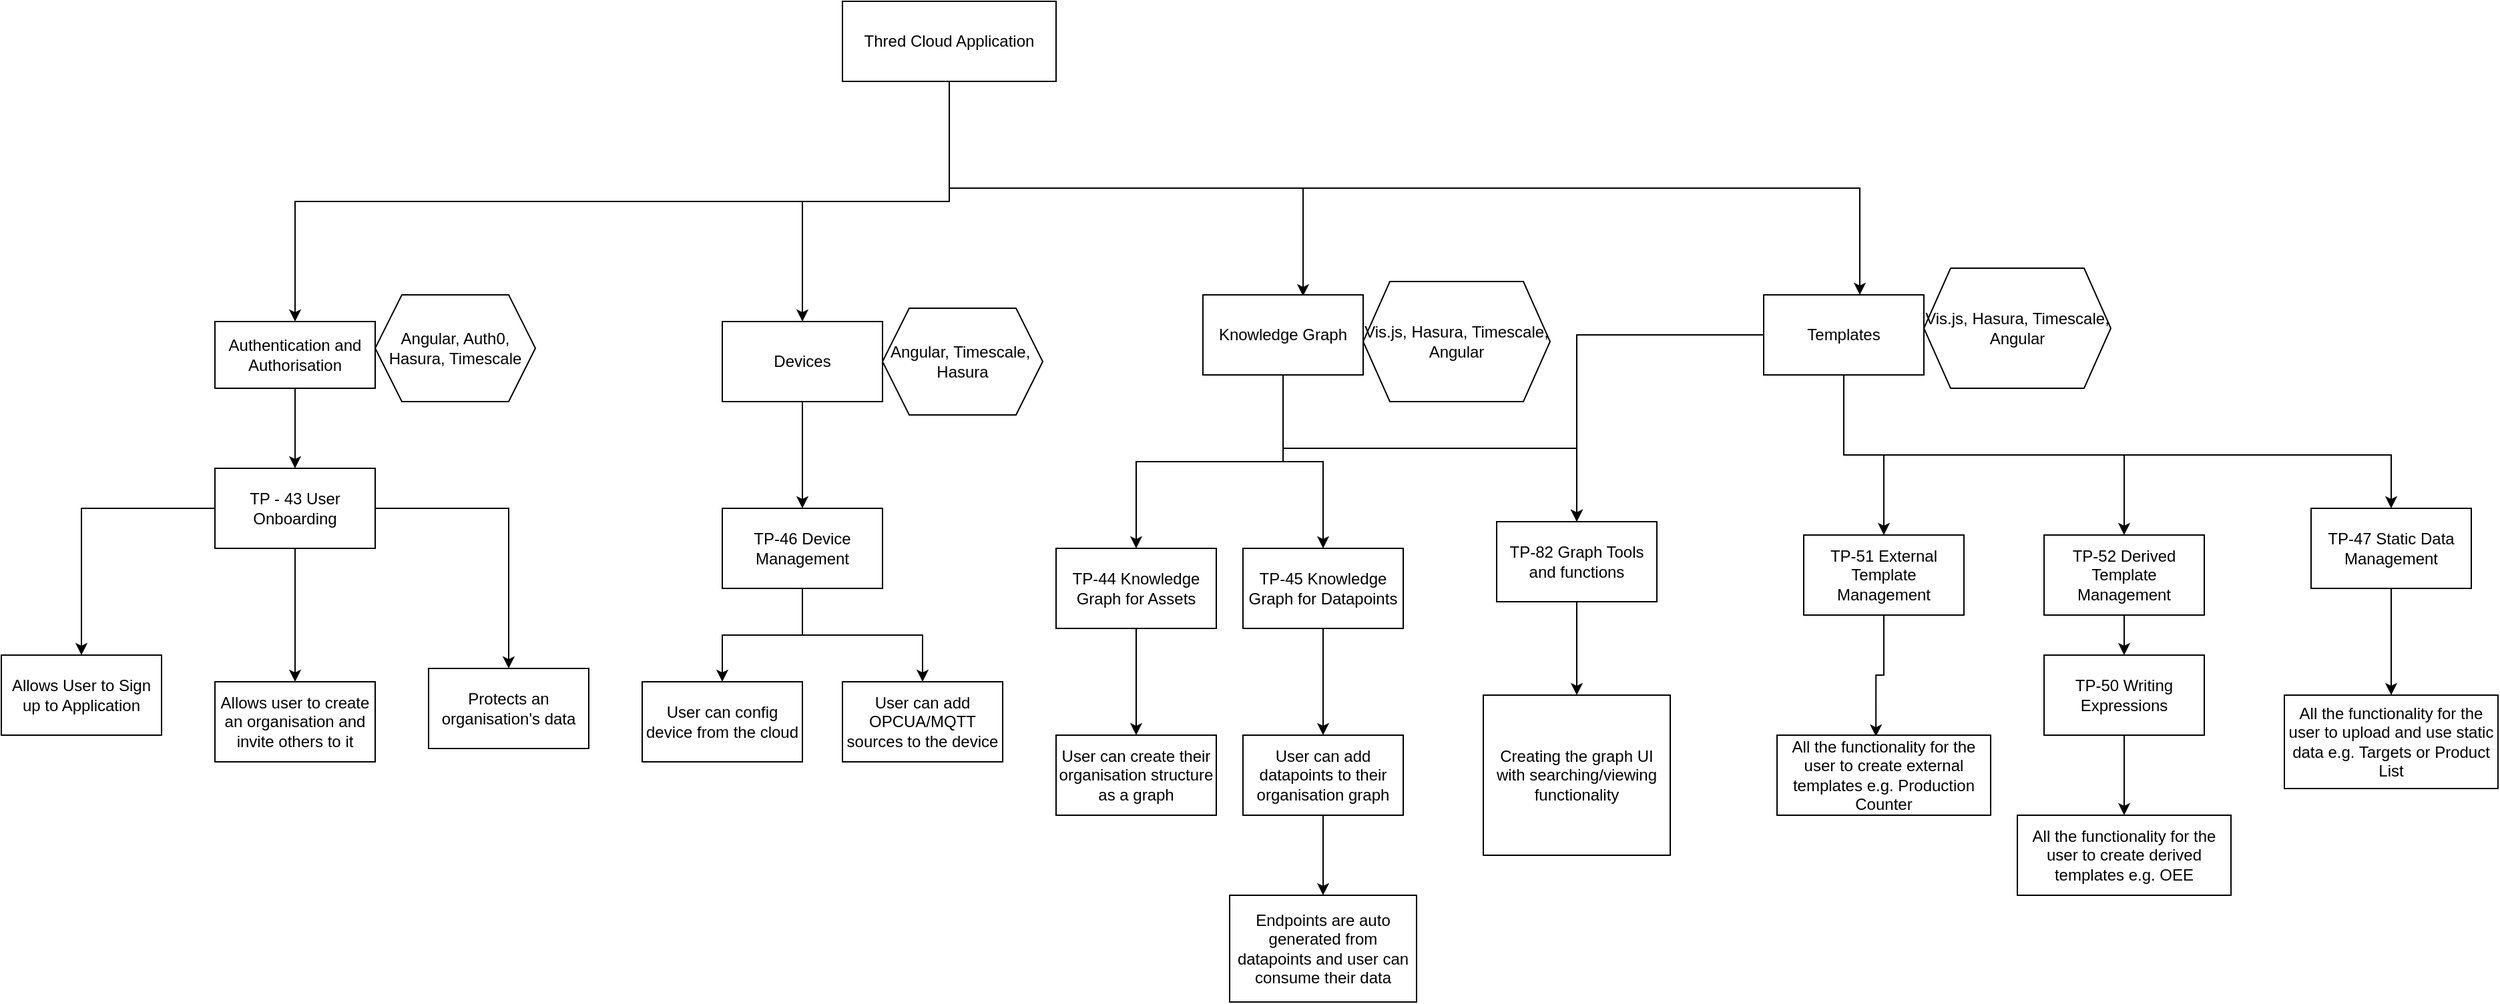 <mxfile version="14.9.3" type="github">
  <diagram id="k9O_OS2iNa6wNnboMolM" name="Page-1">
    <mxGraphModel dx="2431" dy="1514" grid="1" gridSize="10" guides="1" tooltips="1" connect="1" arrows="1" fold="1" page="0" pageScale="1" pageWidth="827" pageHeight="1169" math="0" shadow="0">
      <root>
        <mxCell id="0" />
        <mxCell id="1" parent="0" />
        <mxCell id="DdkuNmiIes4P4FLvVrSl-16" style="edgeStyle=orthogonalEdgeStyle;rounded=0;orthogonalLoop=1;jettySize=auto;html=1;exitX=0.5;exitY=1;exitDx=0;exitDy=0;" edge="1" parent="1" source="DdkuNmiIes4P4FLvVrSl-1" target="DdkuNmiIes4P4FLvVrSl-14">
          <mxGeometry relative="1" as="geometry" />
        </mxCell>
        <mxCell id="DdkuNmiIes4P4FLvVrSl-18" style="edgeStyle=orthogonalEdgeStyle;rounded=0;orthogonalLoop=1;jettySize=auto;html=1;entryX=0.5;entryY=0;entryDx=0;entryDy=0;" edge="1" parent="1" source="DdkuNmiIes4P4FLvVrSl-1" target="DdkuNmiIes4P4FLvVrSl-3">
          <mxGeometry relative="1" as="geometry" />
        </mxCell>
        <mxCell id="DdkuNmiIes4P4FLvVrSl-25" style="edgeStyle=orthogonalEdgeStyle;rounded=0;orthogonalLoop=1;jettySize=auto;html=1;entryX=0.625;entryY=0.017;entryDx=0;entryDy=0;entryPerimeter=0;exitX=0.5;exitY=1;exitDx=0;exitDy=0;" edge="1" parent="1" source="DdkuNmiIes4P4FLvVrSl-1" target="DdkuNmiIes4P4FLvVrSl-4">
          <mxGeometry relative="1" as="geometry" />
        </mxCell>
        <mxCell id="DdkuNmiIes4P4FLvVrSl-26" style="edgeStyle=orthogonalEdgeStyle;rounded=0;orthogonalLoop=1;jettySize=auto;html=1;entryX=0.6;entryY=0;entryDx=0;entryDy=0;entryPerimeter=0;exitX=0.5;exitY=1;exitDx=0;exitDy=0;" edge="1" parent="1" source="DdkuNmiIes4P4FLvVrSl-1" target="DdkuNmiIes4P4FLvVrSl-5">
          <mxGeometry relative="1" as="geometry" />
        </mxCell>
        <mxCell id="DdkuNmiIes4P4FLvVrSl-1" value="Thred Cloud Application" style="rounded=0;whiteSpace=wrap;html=1;" vertex="1" parent="1">
          <mxGeometry x="330" y="-190" width="160" height="60" as="geometry" />
        </mxCell>
        <mxCell id="DdkuNmiIes4P4FLvVrSl-9" style="edgeStyle=orthogonalEdgeStyle;rounded=0;orthogonalLoop=1;jettySize=auto;html=1;" edge="1" parent="1" source="DdkuNmiIes4P4FLvVrSl-2" target="DdkuNmiIes4P4FLvVrSl-8">
          <mxGeometry relative="1" as="geometry" />
        </mxCell>
        <mxCell id="DdkuNmiIes4P4FLvVrSl-11" style="edgeStyle=orthogonalEdgeStyle;rounded=0;orthogonalLoop=1;jettySize=auto;html=1;" edge="1" parent="1" source="DdkuNmiIes4P4FLvVrSl-2" target="DdkuNmiIes4P4FLvVrSl-10">
          <mxGeometry relative="1" as="geometry" />
        </mxCell>
        <mxCell id="DdkuNmiIes4P4FLvVrSl-13" style="edgeStyle=orthogonalEdgeStyle;rounded=0;orthogonalLoop=1;jettySize=auto;html=1;" edge="1" parent="1" source="DdkuNmiIes4P4FLvVrSl-2" target="DdkuNmiIes4P4FLvVrSl-12">
          <mxGeometry relative="1" as="geometry" />
        </mxCell>
        <mxCell id="DdkuNmiIes4P4FLvVrSl-2" value="&lt;div&gt;TP - 43 User Onboarding&lt;/div&gt;" style="rounded=0;whiteSpace=wrap;html=1;" vertex="1" parent="1">
          <mxGeometry x="-140" y="160" width="120" height="60" as="geometry" />
        </mxCell>
        <mxCell id="DdkuNmiIes4P4FLvVrSl-19" style="edgeStyle=orthogonalEdgeStyle;rounded=0;orthogonalLoop=1;jettySize=auto;html=1;entryX=0.5;entryY=0;entryDx=0;entryDy=0;" edge="1" parent="1" source="DdkuNmiIes4P4FLvVrSl-3" target="DdkuNmiIes4P4FLvVrSl-17">
          <mxGeometry relative="1" as="geometry" />
        </mxCell>
        <mxCell id="DdkuNmiIes4P4FLvVrSl-3" value="Devices" style="rounded=0;whiteSpace=wrap;html=1;" vertex="1" parent="1">
          <mxGeometry x="240" y="50" width="120" height="60" as="geometry" />
        </mxCell>
        <mxCell id="DdkuNmiIes4P4FLvVrSl-28" style="edgeStyle=orthogonalEdgeStyle;rounded=0;orthogonalLoop=1;jettySize=auto;html=1;exitX=0.5;exitY=1;exitDx=0;exitDy=0;" edge="1" parent="1" source="DdkuNmiIes4P4FLvVrSl-4" target="DdkuNmiIes4P4FLvVrSl-27">
          <mxGeometry relative="1" as="geometry" />
        </mxCell>
        <mxCell id="DdkuNmiIes4P4FLvVrSl-58" style="edgeStyle=orthogonalEdgeStyle;rounded=0;orthogonalLoop=1;jettySize=auto;html=1;" edge="1" parent="1" source="DdkuNmiIes4P4FLvVrSl-4" target="DdkuNmiIes4P4FLvVrSl-57">
          <mxGeometry relative="1" as="geometry" />
        </mxCell>
        <mxCell id="DdkuNmiIes4P4FLvVrSl-60" style="edgeStyle=orthogonalEdgeStyle;rounded=0;orthogonalLoop=1;jettySize=auto;html=1;" edge="1" parent="1" source="DdkuNmiIes4P4FLvVrSl-4" target="DdkuNmiIes4P4FLvVrSl-59">
          <mxGeometry relative="1" as="geometry" />
        </mxCell>
        <mxCell id="DdkuNmiIes4P4FLvVrSl-4" value="Knowledge Graph" style="rounded=0;whiteSpace=wrap;html=1;" vertex="1" parent="1">
          <mxGeometry x="600" y="30" width="120" height="60" as="geometry" />
        </mxCell>
        <mxCell id="DdkuNmiIes4P4FLvVrSl-29" style="edgeStyle=orthogonalEdgeStyle;rounded=0;orthogonalLoop=1;jettySize=auto;html=1;entryX=0.5;entryY=0;entryDx=0;entryDy=0;" edge="1" parent="1" source="DdkuNmiIes4P4FLvVrSl-5" target="DdkuNmiIes4P4FLvVrSl-27">
          <mxGeometry relative="1" as="geometry" />
        </mxCell>
        <mxCell id="DdkuNmiIes4P4FLvVrSl-33" style="edgeStyle=orthogonalEdgeStyle;rounded=0;orthogonalLoop=1;jettySize=auto;html=1;exitX=0.5;exitY=1;exitDx=0;exitDy=0;" edge="1" parent="1" source="DdkuNmiIes4P4FLvVrSl-5" target="DdkuNmiIes4P4FLvVrSl-32">
          <mxGeometry relative="1" as="geometry">
            <mxPoint x="980" y="140" as="sourcePoint" />
          </mxGeometry>
        </mxCell>
        <mxCell id="DdkuNmiIes4P4FLvVrSl-47" style="edgeStyle=orthogonalEdgeStyle;rounded=0;orthogonalLoop=1;jettySize=auto;html=1;exitX=0.5;exitY=1;exitDx=0;exitDy=0;" edge="1" parent="1" source="DdkuNmiIes4P4FLvVrSl-5" target="DdkuNmiIes4P4FLvVrSl-46">
          <mxGeometry relative="1" as="geometry" />
        </mxCell>
        <mxCell id="DdkuNmiIes4P4FLvVrSl-54" style="edgeStyle=orthogonalEdgeStyle;rounded=0;orthogonalLoop=1;jettySize=auto;html=1;exitX=0.5;exitY=1;exitDx=0;exitDy=0;" edge="1" parent="1" source="DdkuNmiIes4P4FLvVrSl-5" target="DdkuNmiIes4P4FLvVrSl-53">
          <mxGeometry relative="1" as="geometry">
            <Array as="points">
              <mxPoint x="1080" y="150" />
              <mxPoint x="1490" y="150" />
            </Array>
          </mxGeometry>
        </mxCell>
        <mxCell id="DdkuNmiIes4P4FLvVrSl-5" value="Templates" style="rounded=0;whiteSpace=wrap;html=1;" vertex="1" parent="1">
          <mxGeometry x="1020" y="30" width="120" height="60" as="geometry" />
        </mxCell>
        <mxCell id="DdkuNmiIes4P4FLvVrSl-8" value="Allows User to Sign up to Application" style="rounded=0;whiteSpace=wrap;html=1;" vertex="1" parent="1">
          <mxGeometry x="-300" y="300" width="120" height="60" as="geometry" />
        </mxCell>
        <mxCell id="DdkuNmiIes4P4FLvVrSl-10" value="Allows user to create an organisation and invite others to it" style="rounded=0;whiteSpace=wrap;html=1;" vertex="1" parent="1">
          <mxGeometry x="-140" y="320" width="120" height="60" as="geometry" />
        </mxCell>
        <mxCell id="DdkuNmiIes4P4FLvVrSl-12" value="Protects an organisation&#39;s data" style="whiteSpace=wrap;html=1;" vertex="1" parent="1">
          <mxGeometry x="20" y="310" width="120" height="60" as="geometry" />
        </mxCell>
        <mxCell id="DdkuNmiIes4P4FLvVrSl-15" style="edgeStyle=orthogonalEdgeStyle;rounded=0;orthogonalLoop=1;jettySize=auto;html=1;" edge="1" parent="1" source="DdkuNmiIes4P4FLvVrSl-14" target="DdkuNmiIes4P4FLvVrSl-2">
          <mxGeometry relative="1" as="geometry" />
        </mxCell>
        <mxCell id="DdkuNmiIes4P4FLvVrSl-14" value="Authentication and Authorisation" style="rounded=0;whiteSpace=wrap;html=1;" vertex="1" parent="1">
          <mxGeometry x="-140" y="50" width="120" height="50" as="geometry" />
        </mxCell>
        <mxCell id="DdkuNmiIes4P4FLvVrSl-23" style="edgeStyle=orthogonalEdgeStyle;rounded=0;orthogonalLoop=1;jettySize=auto;html=1;" edge="1" parent="1" source="DdkuNmiIes4P4FLvVrSl-17" target="DdkuNmiIes4P4FLvVrSl-20">
          <mxGeometry relative="1" as="geometry" />
        </mxCell>
        <mxCell id="DdkuNmiIes4P4FLvVrSl-24" style="edgeStyle=orthogonalEdgeStyle;rounded=0;orthogonalLoop=1;jettySize=auto;html=1;" edge="1" parent="1" source="DdkuNmiIes4P4FLvVrSl-17" target="DdkuNmiIes4P4FLvVrSl-21">
          <mxGeometry relative="1" as="geometry" />
        </mxCell>
        <mxCell id="DdkuNmiIes4P4FLvVrSl-17" value="TP-46 Device Management" style="rounded=0;whiteSpace=wrap;html=1;" vertex="1" parent="1">
          <mxGeometry x="240" y="190" width="120" height="60" as="geometry" />
        </mxCell>
        <mxCell id="DdkuNmiIes4P4FLvVrSl-20" value="User can config device from the cloud" style="rounded=0;whiteSpace=wrap;html=1;" vertex="1" parent="1">
          <mxGeometry x="180" y="320" width="120" height="60" as="geometry" />
        </mxCell>
        <mxCell id="DdkuNmiIes4P4FLvVrSl-21" value="User can add OPCUA/MQTT sources to the device" style="rounded=0;whiteSpace=wrap;html=1;" vertex="1" parent="1">
          <mxGeometry x="330" y="320" width="120" height="60" as="geometry" />
        </mxCell>
        <mxCell id="DdkuNmiIes4P4FLvVrSl-31" style="edgeStyle=orthogonalEdgeStyle;rounded=0;orthogonalLoop=1;jettySize=auto;html=1;" edge="1" parent="1" source="DdkuNmiIes4P4FLvVrSl-27" target="DdkuNmiIes4P4FLvVrSl-30">
          <mxGeometry relative="1" as="geometry" />
        </mxCell>
        <mxCell id="DdkuNmiIes4P4FLvVrSl-27" value="TP-82 Graph Tools and functions" style="rounded=0;whiteSpace=wrap;html=1;" vertex="1" parent="1">
          <mxGeometry x="820" y="200" width="120" height="60" as="geometry" />
        </mxCell>
        <mxCell id="DdkuNmiIes4P4FLvVrSl-30" value="Creating the graph UI with searching/viewing functionality" style="rounded=0;whiteSpace=wrap;html=1;" vertex="1" parent="1">
          <mxGeometry x="810" y="330" width="140" height="120" as="geometry" />
        </mxCell>
        <mxCell id="DdkuNmiIes4P4FLvVrSl-45" style="edgeStyle=orthogonalEdgeStyle;rounded=0;orthogonalLoop=1;jettySize=auto;html=1;entryX=0.463;entryY=0.017;entryDx=0;entryDy=0;entryPerimeter=0;" edge="1" parent="1" source="DdkuNmiIes4P4FLvVrSl-32" target="DdkuNmiIes4P4FLvVrSl-34">
          <mxGeometry relative="1" as="geometry" />
        </mxCell>
        <mxCell id="DdkuNmiIes4P4FLvVrSl-32" value="TP-51 External Template Management" style="rounded=0;whiteSpace=wrap;html=1;" vertex="1" parent="1">
          <mxGeometry x="1050" y="210" width="120" height="60" as="geometry" />
        </mxCell>
        <mxCell id="DdkuNmiIes4P4FLvVrSl-34" value="All the functionality for the user to create external templates e.g. Production Counter" style="rounded=0;whiteSpace=wrap;html=1;" vertex="1" parent="1">
          <mxGeometry x="1030" y="360" width="160" height="60" as="geometry" />
        </mxCell>
        <mxCell id="DdkuNmiIes4P4FLvVrSl-49" style="edgeStyle=orthogonalEdgeStyle;rounded=0;orthogonalLoop=1;jettySize=auto;html=1;exitX=0.5;exitY=1;exitDx=0;exitDy=0;" edge="1" parent="1" source="DdkuNmiIes4P4FLvVrSl-46" target="DdkuNmiIes4P4FLvVrSl-48">
          <mxGeometry relative="1" as="geometry" />
        </mxCell>
        <mxCell id="DdkuNmiIes4P4FLvVrSl-46" value="TP-52 Derived Template Management" style="rounded=0;whiteSpace=wrap;html=1;" vertex="1" parent="1">
          <mxGeometry x="1230" y="210" width="120" height="60" as="geometry" />
        </mxCell>
        <mxCell id="DdkuNmiIes4P4FLvVrSl-52" style="edgeStyle=orthogonalEdgeStyle;rounded=0;orthogonalLoop=1;jettySize=auto;html=1;" edge="1" parent="1" source="DdkuNmiIes4P4FLvVrSl-48" target="DdkuNmiIes4P4FLvVrSl-50">
          <mxGeometry relative="1" as="geometry" />
        </mxCell>
        <mxCell id="DdkuNmiIes4P4FLvVrSl-48" value="TP-50 Writing Expressions" style="rounded=0;whiteSpace=wrap;html=1;" vertex="1" parent="1">
          <mxGeometry x="1230" y="300" width="120" height="60" as="geometry" />
        </mxCell>
        <mxCell id="DdkuNmiIes4P4FLvVrSl-50" value="All the functionality for the user to create derived templates e.g. OEE" style="rounded=0;whiteSpace=wrap;html=1;" vertex="1" parent="1">
          <mxGeometry x="1210" y="420" width="160" height="60" as="geometry" />
        </mxCell>
        <mxCell id="DdkuNmiIes4P4FLvVrSl-56" style="edgeStyle=orthogonalEdgeStyle;rounded=0;orthogonalLoop=1;jettySize=auto;html=1;" edge="1" parent="1" source="DdkuNmiIes4P4FLvVrSl-53" target="DdkuNmiIes4P4FLvVrSl-55">
          <mxGeometry relative="1" as="geometry" />
        </mxCell>
        <mxCell id="DdkuNmiIes4P4FLvVrSl-53" value="TP-47 Static Data Management" style="rounded=0;whiteSpace=wrap;html=1;" vertex="1" parent="1">
          <mxGeometry x="1430" y="190" width="120" height="60" as="geometry" />
        </mxCell>
        <mxCell id="DdkuNmiIes4P4FLvVrSl-55" value="All the functionality for the user to upload and use static data e.g. Targets or Product List" style="rounded=0;whiteSpace=wrap;html=1;" vertex="1" parent="1">
          <mxGeometry x="1410" y="330" width="160" height="70" as="geometry" />
        </mxCell>
        <mxCell id="DdkuNmiIes4P4FLvVrSl-62" value="" style="edgeStyle=orthogonalEdgeStyle;rounded=0;orthogonalLoop=1;jettySize=auto;html=1;" edge="1" parent="1" source="DdkuNmiIes4P4FLvVrSl-57" target="DdkuNmiIes4P4FLvVrSl-61">
          <mxGeometry relative="1" as="geometry" />
        </mxCell>
        <mxCell id="DdkuNmiIes4P4FLvVrSl-57" value="TP-44 Knowledge Graph for Assets" style="rounded=0;whiteSpace=wrap;html=1;" vertex="1" parent="1">
          <mxGeometry x="490" y="220" width="120" height="60" as="geometry" />
        </mxCell>
        <mxCell id="DdkuNmiIes4P4FLvVrSl-64" value="" style="edgeStyle=orthogonalEdgeStyle;rounded=0;orthogonalLoop=1;jettySize=auto;html=1;" edge="1" parent="1" source="DdkuNmiIes4P4FLvVrSl-59" target="DdkuNmiIes4P4FLvVrSl-63">
          <mxGeometry relative="1" as="geometry" />
        </mxCell>
        <mxCell id="DdkuNmiIes4P4FLvVrSl-59" value="TP-45 Knowledge Graph for Datapoints" style="rounded=0;whiteSpace=wrap;html=1;" vertex="1" parent="1">
          <mxGeometry x="630" y="220" width="120" height="60" as="geometry" />
        </mxCell>
        <mxCell id="DdkuNmiIes4P4FLvVrSl-61" value="User can create their organisation structure as a graph" style="whiteSpace=wrap;html=1;rounded=0;" vertex="1" parent="1">
          <mxGeometry x="490" y="360" width="120" height="60" as="geometry" />
        </mxCell>
        <mxCell id="DdkuNmiIes4P4FLvVrSl-71" value="" style="edgeStyle=orthogonalEdgeStyle;rounded=0;orthogonalLoop=1;jettySize=auto;html=1;" edge="1" parent="1" source="DdkuNmiIes4P4FLvVrSl-63" target="DdkuNmiIes4P4FLvVrSl-70">
          <mxGeometry relative="1" as="geometry" />
        </mxCell>
        <mxCell id="DdkuNmiIes4P4FLvVrSl-63" value="User can add datapoints to their organisation graph" style="whiteSpace=wrap;html=1;rounded=0;" vertex="1" parent="1">
          <mxGeometry x="630" y="360" width="120" height="60" as="geometry" />
        </mxCell>
        <mxCell id="DdkuNmiIes4P4FLvVrSl-70" value="Endpoints are auto generated from datapoints and user can consume their data" style="whiteSpace=wrap;html=1;rounded=0;" vertex="1" parent="1">
          <mxGeometry x="620" y="480" width="140" height="80" as="geometry" />
        </mxCell>
        <mxCell id="DdkuNmiIes4P4FLvVrSl-72" value="Angular, Auth0, Hasura, Timescale" style="shape=hexagon;perimeter=hexagonPerimeter2;whiteSpace=wrap;html=1;fixedSize=1;" vertex="1" parent="1">
          <mxGeometry x="-20" y="30" width="120" height="80" as="geometry" />
        </mxCell>
        <mxCell id="DdkuNmiIes4P4FLvVrSl-73" value="Angular, Timescale,&amp;nbsp; Hasura" style="shape=hexagon;perimeter=hexagonPerimeter2;whiteSpace=wrap;html=1;fixedSize=1;" vertex="1" parent="1">
          <mxGeometry x="360" y="40" width="120" height="80" as="geometry" />
        </mxCell>
        <mxCell id="DdkuNmiIes4P4FLvVrSl-74" value="Vis.js, Hasura, Timescale, Angular" style="shape=hexagon;perimeter=hexagonPerimeter2;whiteSpace=wrap;html=1;fixedSize=1;" vertex="1" parent="1">
          <mxGeometry x="720" y="20" width="140" height="90" as="geometry" />
        </mxCell>
        <mxCell id="DdkuNmiIes4P4FLvVrSl-75" value="Vis.js, Hasura, Timescale, Angular" style="shape=hexagon;perimeter=hexagonPerimeter2;whiteSpace=wrap;html=1;fixedSize=1;" vertex="1" parent="1">
          <mxGeometry x="1140" y="10" width="140" height="90" as="geometry" />
        </mxCell>
      </root>
    </mxGraphModel>
  </diagram>
</mxfile>
